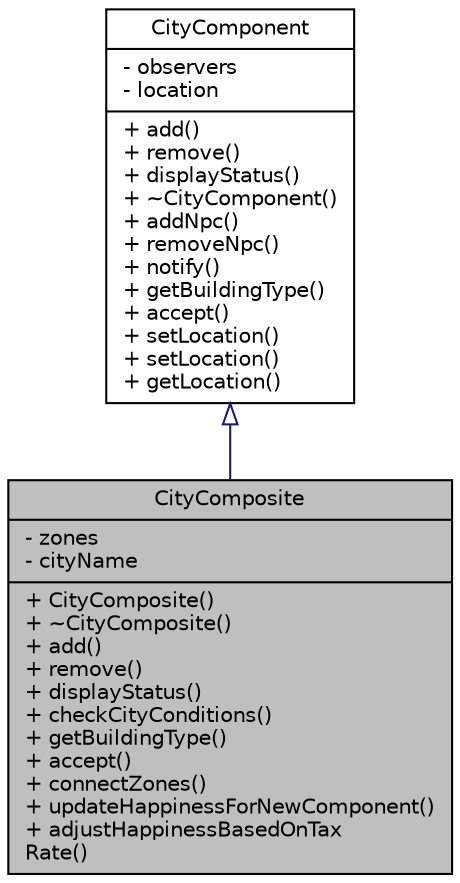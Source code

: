 digraph "CityComposite"
{
 // LATEX_PDF_SIZE
  edge [fontname="Helvetica",fontsize="10",labelfontname="Helvetica",labelfontsize="10"];
  node [fontname="Helvetica",fontsize="10",shape=record];
  Node1 [label="{CityComposite\n|- zones\l- cityName\l|+ CityComposite()\l+ ~CityComposite()\l+ add()\l+ remove()\l+ displayStatus()\l+ checkCityConditions()\l+ getBuildingType()\l+ accept()\l+ connectZones()\l+ updateHappinessForNewComponent()\l+ adjustHappinessBasedOnTax\lRate()\l}",height=0.2,width=0.4,color="black", fillcolor="grey75", style="filled", fontcolor="black",tooltip="A composite class representing the entire city and containing multiple zones."];
  Node2 -> Node1 [dir="back",color="midnightblue",fontsize="10",style="solid",arrowtail="onormal"];
  Node2 [label="{CityComponent\n|- observers\l- location\l|+ add()\l+ remove()\l+ displayStatus()\l+ ~CityComponent()\l+ addNpc()\l+ removeNpc()\l+ notify()\l+ getBuildingType()\l+ accept()\l+ setLocation()\l+ setLocation()\l+ getLocation()\l}",height=0.2,width=0.4,color="black", fillcolor="white", style="filled",URL="$classCityComponent.html",tooltip="Abstract base class representing a component of a city."];
}

